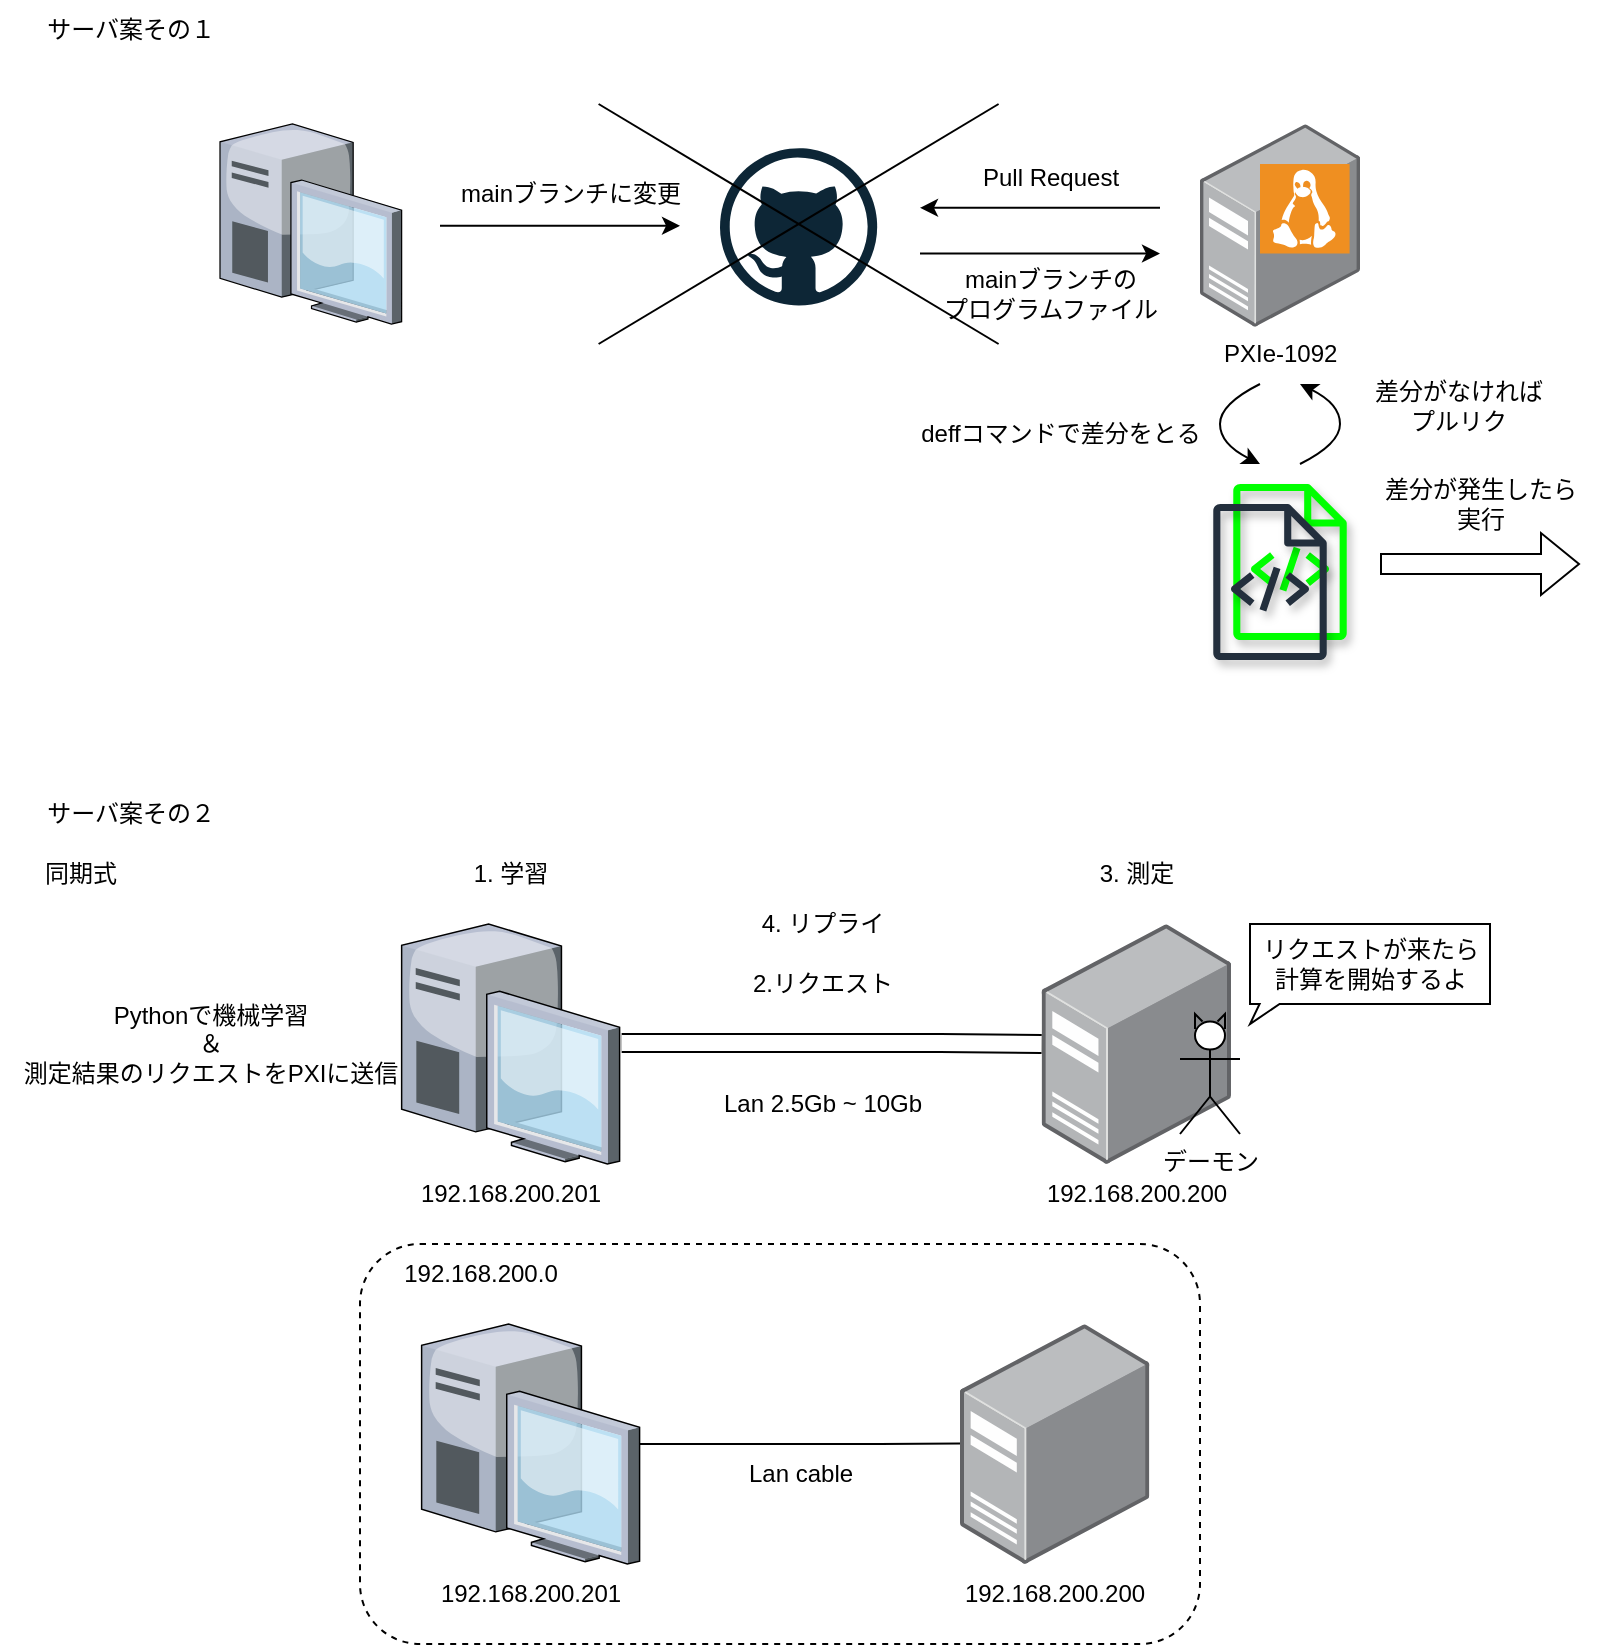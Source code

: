 <mxfile>
    <diagram name="ページ1" id="1OgIjAROzcmodnMJkckw">
        <mxGraphModel dx="920" dy="488" grid="1" gridSize="10" guides="1" tooltips="1" connect="1" arrows="1" fold="1" page="1" pageScale="1" pageWidth="827" pageHeight="1169" math="0" shadow="0">
            <root>
                <mxCell id="0"/>
                <mxCell id="1" parent="0"/>
                <mxCell id="15" value="" style="rounded=1;whiteSpace=wrap;html=1;fillColor=none;dashed=1;" vertex="1" parent="1">
                    <mxGeometry x="180" y="640" width="420" height="200" as="geometry"/>
                </mxCell>
                <mxCell id="2" value="" style="verticalLabelPosition=bottom;sketch=0;aspect=fixed;html=1;verticalAlign=top;strokeColor=none;align=center;outlineConnect=0;shape=mxgraph.citrix.desktop;" parent="1" vertex="1">
                    <mxGeometry x="210.81" y="680" width="108.99" height="120" as="geometry"/>
                </mxCell>
                <mxCell id="3" value="" style="image;points=[];aspect=fixed;html=1;align=center;shadow=0;dashed=0;image=img/lib/allied_telesis/computer_and_terminals/Server_Desktop.svg;" parent="1" vertex="1">
                    <mxGeometry x="480.0" y="680" width="94.67" height="120" as="geometry"/>
                </mxCell>
                <mxCell id="4" value="" style="curved=0;rounded=0;fixDash=1;endArrow=none;strokeWidth=1;fillColor=#ffffff;edgeStyle=orthogonalEdgeStyle;html=1;endFill=0;entryX=0;entryY=0.498;entryDx=0;entryDy=0;entryPerimeter=0;" parent="1" source="2" target="3" edge="1">
                    <mxGeometry width="60" height="40" relative="1" as="geometry">
                        <mxPoint x="320" y="740" as="sourcePoint"/>
                        <mxPoint x="469.82" y="740" as="targetPoint"/>
                        <Array as="points">
                            <mxPoint x="440" y="740"/>
                            <mxPoint x="440" y="740"/>
                        </Array>
                    </mxGeometry>
                </mxCell>
                <mxCell id="5" value="192.168.200.201" style="text;html=1;align=center;verticalAlign=middle;resizable=0;points=[];autosize=1;strokeColor=none;fillColor=none;" parent="1" vertex="1">
                    <mxGeometry x="210.31" y="800" width="110" height="30" as="geometry"/>
                </mxCell>
                <mxCell id="6" value="192.168.200.200" style="text;html=1;align=center;verticalAlign=middle;resizable=0;points=[];autosize=1;strokeColor=none;fillColor=none;" parent="1" vertex="1">
                    <mxGeometry x="472.33" y="800" width="110" height="30" as="geometry"/>
                </mxCell>
                <mxCell id="13" value="Lan cable" style="text;html=1;align=center;verticalAlign=middle;resizable=0;points=[];autosize=1;strokeColor=none;fillColor=none;" parent="1" vertex="1">
                    <mxGeometry x="360" y="740" width="80" height="30" as="geometry"/>
                </mxCell>
                <mxCell id="14" value="192.168.200.0" style="text;html=1;align=center;verticalAlign=middle;resizable=0;points=[];autosize=1;strokeColor=none;fillColor=none;" vertex="1" parent="1">
                    <mxGeometry x="190" y="640" width="100" height="30" as="geometry"/>
                </mxCell>
                <mxCell id="16" value="" style="shape=callout;whiteSpace=wrap;html=1;perimeter=calloutPerimeter;position2=0;size=10;position=0.04;base=10;" vertex="1" parent="1">
                    <mxGeometry x="625" y="480" width="120" height="50" as="geometry"/>
                </mxCell>
                <mxCell id="17" value="" style="verticalLabelPosition=bottom;sketch=0;aspect=fixed;html=1;verticalAlign=top;strokeColor=none;align=center;outlineConnect=0;shape=mxgraph.citrix.desktop;" vertex="1" parent="1">
                    <mxGeometry x="110" y="80" width="90.82" height="100" as="geometry"/>
                </mxCell>
                <mxCell id="18" value="" style="image;points=[];aspect=fixed;html=1;align=center;shadow=0;dashed=0;image=img/lib/allied_telesis/computer_and_terminals/Server_Desktop.svg;" vertex="1" parent="1">
                    <mxGeometry x="600" y="80" width="80" height="101.41" as="geometry"/>
                </mxCell>
                <mxCell id="19" value="" style="shadow=0;dashed=0;html=1;strokeColor=none;fillColor=#EF8F21;labelPosition=center;verticalLabelPosition=bottom;verticalAlign=top;align=center;outlineConnect=0;shape=mxgraph.veeam.linux;" vertex="1" parent="1">
                    <mxGeometry x="630" y="100" width="44.8" height="44.8" as="geometry"/>
                </mxCell>
                <mxCell id="20" value="PXIe-1092" style="text;whiteSpace=wrap;html=1;" vertex="1" parent="1">
                    <mxGeometry x="610" y="181.41" width="60" height="20" as="geometry"/>
                </mxCell>
                <mxCell id="21" value="" style="dashed=0;outlineConnect=0;html=1;align=center;labelPosition=center;verticalLabelPosition=bottom;verticalAlign=top;shape=mxgraph.weblogos.github;aspect=fixed;" vertex="1" parent="1">
                    <mxGeometry x="360" y="92.11" width="78.59" height="78.59" as="geometry"/>
                </mxCell>
                <mxCell id="22" value="" style="endArrow=classic;html=1;rounded=0;" edge="1" parent="1">
                    <mxGeometry width="50" height="50" relative="1" as="geometry">
                        <mxPoint x="220" y="130.9" as="sourcePoint"/>
                        <mxPoint x="340" y="130.9" as="targetPoint"/>
                    </mxGeometry>
                </mxCell>
                <mxCell id="23" value="mainブランチに変更" style="text;html=1;align=center;verticalAlign=middle;resizable=0;points=[];autosize=1;strokeColor=none;fillColor=none;" vertex="1" parent="1">
                    <mxGeometry x="220" y="100" width="130" height="30" as="geometry"/>
                </mxCell>
                <mxCell id="24" value="" style="endArrow=classic;html=1;rounded=0;" edge="1" parent="1">
                    <mxGeometry width="50" height="50" relative="1" as="geometry">
                        <mxPoint x="460" y="144.8" as="sourcePoint"/>
                        <mxPoint x="580" y="144.8" as="targetPoint"/>
                    </mxGeometry>
                </mxCell>
                <mxCell id="25" value="" style="endArrow=classic;html=1;rounded=0;" edge="1" parent="1">
                    <mxGeometry width="50" height="50" relative="1" as="geometry">
                        <mxPoint x="580" y="121.9" as="sourcePoint"/>
                        <mxPoint x="460" y="121.9" as="targetPoint"/>
                    </mxGeometry>
                </mxCell>
                <mxCell id="26" value="Pull Request" style="text;html=1;align=center;verticalAlign=middle;resizable=0;points=[];autosize=1;strokeColor=none;fillColor=none;" vertex="1" parent="1">
                    <mxGeometry x="480" y="92.11" width="90" height="30" as="geometry"/>
                </mxCell>
                <mxCell id="27" value="mainブランチの&lt;br&gt;プログラムファイル" style="text;html=1;align=center;verticalAlign=middle;resizable=0;points=[];autosize=1;strokeColor=none;fillColor=none;" vertex="1" parent="1">
                    <mxGeometry x="460" y="144.8" width="130" height="40" as="geometry"/>
                </mxCell>
                <mxCell id="28" value="deffコマンドで差分をとる" style="text;html=1;align=center;verticalAlign=middle;resizable=0;points=[];autosize=1;strokeColor=none;fillColor=none;" vertex="1" parent="1">
                    <mxGeometry x="450" y="220" width="160" height="30" as="geometry"/>
                </mxCell>
                <mxCell id="29" value="" style="sketch=0;outlineConnect=0;dashed=0;verticalLabelPosition=bottom;verticalAlign=top;align=center;html=1;fontSize=12;fontStyle=0;aspect=fixed;pointerEvents=1;shape=mxgraph.aws4.source_code;fillColor=#00FF00;strokeColor=#B20000;fontColor=#ffffff;gradientColor=none;shadow=1;textShadow=1;" vertex="1" parent="1">
                    <mxGeometry x="616.5" y="260" width="57" height="78" as="geometry"/>
                </mxCell>
                <mxCell id="30" value="" style="sketch=0;outlineConnect=0;fontColor=#232F3E;gradientColor=none;fillColor=#232F3D;strokeColor=none;dashed=0;verticalLabelPosition=bottom;verticalAlign=top;align=center;html=1;fontSize=12;fontStyle=0;aspect=fixed;pointerEvents=1;shape=mxgraph.aws4.source_code;shadow=1;textShadow=1;" vertex="1" parent="1">
                    <mxGeometry x="606.5" y="270" width="57" height="78" as="geometry"/>
                </mxCell>
                <mxCell id="31" value="" style="shape=flexArrow;endArrow=classic;html=1;rounded=0;" edge="1" parent="1">
                    <mxGeometry width="50" height="50" relative="1" as="geometry">
                        <mxPoint x="690" y="300" as="sourcePoint"/>
                        <mxPoint x="790" y="300" as="targetPoint"/>
                    </mxGeometry>
                </mxCell>
                <mxCell id="32" value="差分が発生したら&lt;br&gt;実行" style="text;html=1;align=center;verticalAlign=middle;resizable=0;points=[];autosize=1;strokeColor=none;fillColor=none;" vertex="1" parent="1">
                    <mxGeometry x="680" y="250" width="120" height="40" as="geometry"/>
                </mxCell>
                <mxCell id="33" value="" style="curved=1;endArrow=classic;html=1;rounded=0;" edge="1" parent="1">
                    <mxGeometry width="50" height="50" relative="1" as="geometry">
                        <mxPoint x="630" y="210.0" as="sourcePoint"/>
                        <mxPoint x="630" y="250.0" as="targetPoint"/>
                        <Array as="points">
                            <mxPoint x="610" y="220"/>
                            <mxPoint x="610" y="240"/>
                        </Array>
                    </mxGeometry>
                </mxCell>
                <mxCell id="34" value="" style="curved=1;endArrow=classic;html=1;rounded=0;" edge="1" parent="1">
                    <mxGeometry width="50" height="50" relative="1" as="geometry">
                        <mxPoint x="650" y="250.0" as="sourcePoint"/>
                        <mxPoint x="650" y="210.0" as="targetPoint"/>
                        <Array as="points">
                            <mxPoint x="670" y="240"/>
                            <mxPoint x="670" y="220"/>
                        </Array>
                    </mxGeometry>
                </mxCell>
                <mxCell id="35" value="差分がなければ&lt;br&gt;プルリク" style="text;html=1;align=center;verticalAlign=middle;resizable=0;points=[];autosize=1;strokeColor=none;fillColor=none;" vertex="1" parent="1">
                    <mxGeometry x="673.5" y="201.41" width="110" height="40" as="geometry"/>
                </mxCell>
                <mxCell id="36" value="サーバ案その１" style="text;html=1;align=center;verticalAlign=middle;resizable=0;points=[];autosize=1;strokeColor=none;fillColor=none;" vertex="1" parent="1">
                    <mxGeometry x="10" y="18" width="110" height="30" as="geometry"/>
                </mxCell>
                <mxCell id="37" value="" style="endArrow=none;html=1;rounded=0;" edge="1" parent="1">
                    <mxGeometry width="50" height="50" relative="1" as="geometry">
                        <mxPoint x="299.3" y="190.0" as="sourcePoint"/>
                        <mxPoint x="499.3" y="70.0" as="targetPoint"/>
                    </mxGeometry>
                </mxCell>
                <mxCell id="38" value="" style="endArrow=none;html=1;rounded=0;" edge="1" parent="1">
                    <mxGeometry width="50" height="50" relative="1" as="geometry">
                        <mxPoint x="499.3" y="190.0" as="sourcePoint"/>
                        <mxPoint x="299.3" y="70.0" as="targetPoint"/>
                    </mxGeometry>
                </mxCell>
                <mxCell id="39" value="サーバ案その２" style="text;html=1;align=center;verticalAlign=middle;resizable=0;points=[];autosize=1;strokeColor=none;fillColor=none;" vertex="1" parent="1">
                    <mxGeometry x="10" y="410" width="110" height="30" as="geometry"/>
                </mxCell>
                <mxCell id="40" value="" style="verticalLabelPosition=bottom;sketch=0;aspect=fixed;html=1;verticalAlign=top;strokeColor=none;align=center;outlineConnect=0;shape=mxgraph.citrix.desktop;" vertex="1" parent="1">
                    <mxGeometry x="200.82" y="480" width="108.99" height="120" as="geometry"/>
                </mxCell>
                <mxCell id="41" value="" style="image;points=[];aspect=fixed;html=1;align=center;shadow=0;dashed=0;image=img/lib/allied_telesis/computer_and_terminals/Server_Desktop.svg;" vertex="1" parent="1">
                    <mxGeometry x="520.82" y="480" width="94.67" height="120" as="geometry"/>
                </mxCell>
                <mxCell id="42" value="" style="shape=filledEdge;curved=0;rounded=0;fixDash=1;endArrow=none;strokeWidth=10;fillColor=#ffffff;edgeStyle=orthogonalEdgeStyle;html=1;" edge="1" parent="1">
                    <mxGeometry width="60" height="40" relative="1" as="geometry">
                        <mxPoint x="310.82" y="539.5" as="sourcePoint"/>
                        <mxPoint x="520.82" y="540" as="targetPoint"/>
                        <Array as="points">
                            <mxPoint x="470" y="540"/>
                            <mxPoint x="470" y="540"/>
                        </Array>
                    </mxGeometry>
                </mxCell>
                <mxCell id="43" value="192.168.200.201" style="text;html=1;align=center;verticalAlign=middle;resizable=0;points=[];autosize=1;strokeColor=none;fillColor=none;" vertex="1" parent="1">
                    <mxGeometry x="200.31" y="600" width="110" height="30" as="geometry"/>
                </mxCell>
                <mxCell id="44" value="192.168.200.200" style="text;html=1;align=center;verticalAlign=middle;resizable=0;points=[];autosize=1;strokeColor=none;fillColor=none;" vertex="1" parent="1">
                    <mxGeometry x="513.16" y="600" width="110" height="30" as="geometry"/>
                </mxCell>
                <mxCell id="45" value="Lan 2.5Gb ~ 10Gb" style="text;html=1;align=center;verticalAlign=middle;resizable=0;points=[];autosize=1;strokeColor=none;fillColor=none;" vertex="1" parent="1">
                    <mxGeometry x="350.82" y="555" width="120" height="30" as="geometry"/>
                </mxCell>
                <mxCell id="46" value="同期式" style="text;html=1;align=center;verticalAlign=middle;resizable=0;points=[];autosize=1;strokeColor=none;fillColor=none;" vertex="1" parent="1">
                    <mxGeometry x="10" y="440" width="60" height="30" as="geometry"/>
                </mxCell>
                <mxCell id="47" value="リクエストが来たら&lt;div&gt;計算を開始するよ&lt;/div&gt;" style="text;html=1;align=center;verticalAlign=middle;resizable=0;points=[];autosize=1;strokeColor=none;fillColor=none;" vertex="1" parent="1">
                    <mxGeometry x="620" y="480" width="130" height="40" as="geometry"/>
                </mxCell>
                <mxCell id="48" value="" style="group" vertex="1" connectable="0" parent="1">
                    <mxGeometry x="590" y="525" width="30" height="60" as="geometry"/>
                </mxCell>
                <mxCell id="49" value="デーモン&lt;div&gt;&lt;br&gt;&lt;/div&gt;" style="shape=umlActor;verticalLabelPosition=bottom;verticalAlign=top;html=1;outlineConnect=0;" vertex="1" parent="48">
                    <mxGeometry y="3.75" width="30" height="56.25" as="geometry"/>
                </mxCell>
                <mxCell id="50" value="" style="endArrow=none;html=1;rounded=0;" edge="1" parent="48">
                    <mxGeometry width="50" height="50" relative="1" as="geometry">
                        <mxPoint x="7.5" y="7.5" as="sourcePoint"/>
                        <mxPoint x="11.25" y="3.75" as="targetPoint"/>
                        <Array as="points">
                            <mxPoint x="7.5"/>
                        </Array>
                    </mxGeometry>
                </mxCell>
                <mxCell id="51" value="" style="endArrow=none;html=1;rounded=0;" edge="1" parent="48">
                    <mxGeometry width="50" height="50" relative="1" as="geometry">
                        <mxPoint x="18.75" y="3.75" as="sourcePoint"/>
                        <mxPoint x="22.5" y="7.5" as="targetPoint"/>
                        <Array as="points">
                            <mxPoint x="22.5"/>
                        </Array>
                    </mxGeometry>
                </mxCell>
                <mxCell id="52" value="Pythonで機械学習&lt;br&gt;＆&lt;br&gt;測定結果のリクエストをPXIに送信" style="text;html=1;align=center;verticalAlign=middle;resizable=0;points=[];autosize=1;strokeColor=none;fillColor=none;" vertex="1" parent="1">
                    <mxGeometry x="0.31" y="510" width="210" height="60" as="geometry"/>
                </mxCell>
                <mxCell id="53" value="1. 学習" style="text;html=1;align=center;verticalAlign=middle;resizable=0;points=[];autosize=1;strokeColor=none;fillColor=none;" vertex="1" parent="1">
                    <mxGeometry x="225.32" y="440" width="60" height="30" as="geometry"/>
                </mxCell>
                <mxCell id="54" value="2.リクエスト" style="text;html=1;align=center;verticalAlign=middle;resizable=0;points=[];autosize=1;strokeColor=none;fillColor=none;" vertex="1" parent="1">
                    <mxGeometry x="365.82" y="495" width="90" height="30" as="geometry"/>
                </mxCell>
                <mxCell id="55" value="3. 測定" style="text;html=1;align=center;verticalAlign=middle;resizable=0;points=[];autosize=1;strokeColor=none;fillColor=none;" vertex="1" parent="1">
                    <mxGeometry x="538.16" y="440" width="60" height="30" as="geometry"/>
                </mxCell>
                <mxCell id="56" value="4. リプライ" style="text;html=1;align=center;verticalAlign=middle;resizable=0;points=[];autosize=1;strokeColor=none;fillColor=none;" vertex="1" parent="1">
                    <mxGeometry x="370.82" y="465" width="80" height="30" as="geometry"/>
                </mxCell>
            </root>
        </mxGraphModel>
    </diagram>
</mxfile>